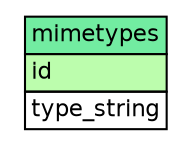 // dot 2.26.3 on Linux 3.8.0-39-generic
// SchemaSpy rev Unknown
digraph "mimetypes" {
  graph [
    rankdir="RL"
    bgcolor="#ffffff"
    nodesep="0.18"
    ranksep="0.46"
    fontname="Helvetica"
    fontsize="11"
  ];
  node [
    fontname="Helvetica"
    fontsize="11"
    shape="plaintext"
  ];
  edge [
    arrowsize="0.8"
  ];
  "mimetypes" [
    label=<
    <TABLE BORDER="0" CELLBORDER="1" CELLSPACING="0" BGCOLOR="#FFFFFF">
      <TR><TD COLSPAN="4" BGCOLOR="#72ECA1" ALIGN="CENTER">mimetypes</TD></TR>
      <TR><TD PORT="id" COLSPAN="4" BGCOLOR="#bcfdad !important" ALIGN="LEFT">id</TD></TR>
      <TR><TD PORT="type_string" COLSPAN="4" ALIGN="LEFT">type_string</TD></TR>
    </TABLE>>
    URL="tables/mimetypes.html"
    tooltip="mimetypes"
  ];
}
